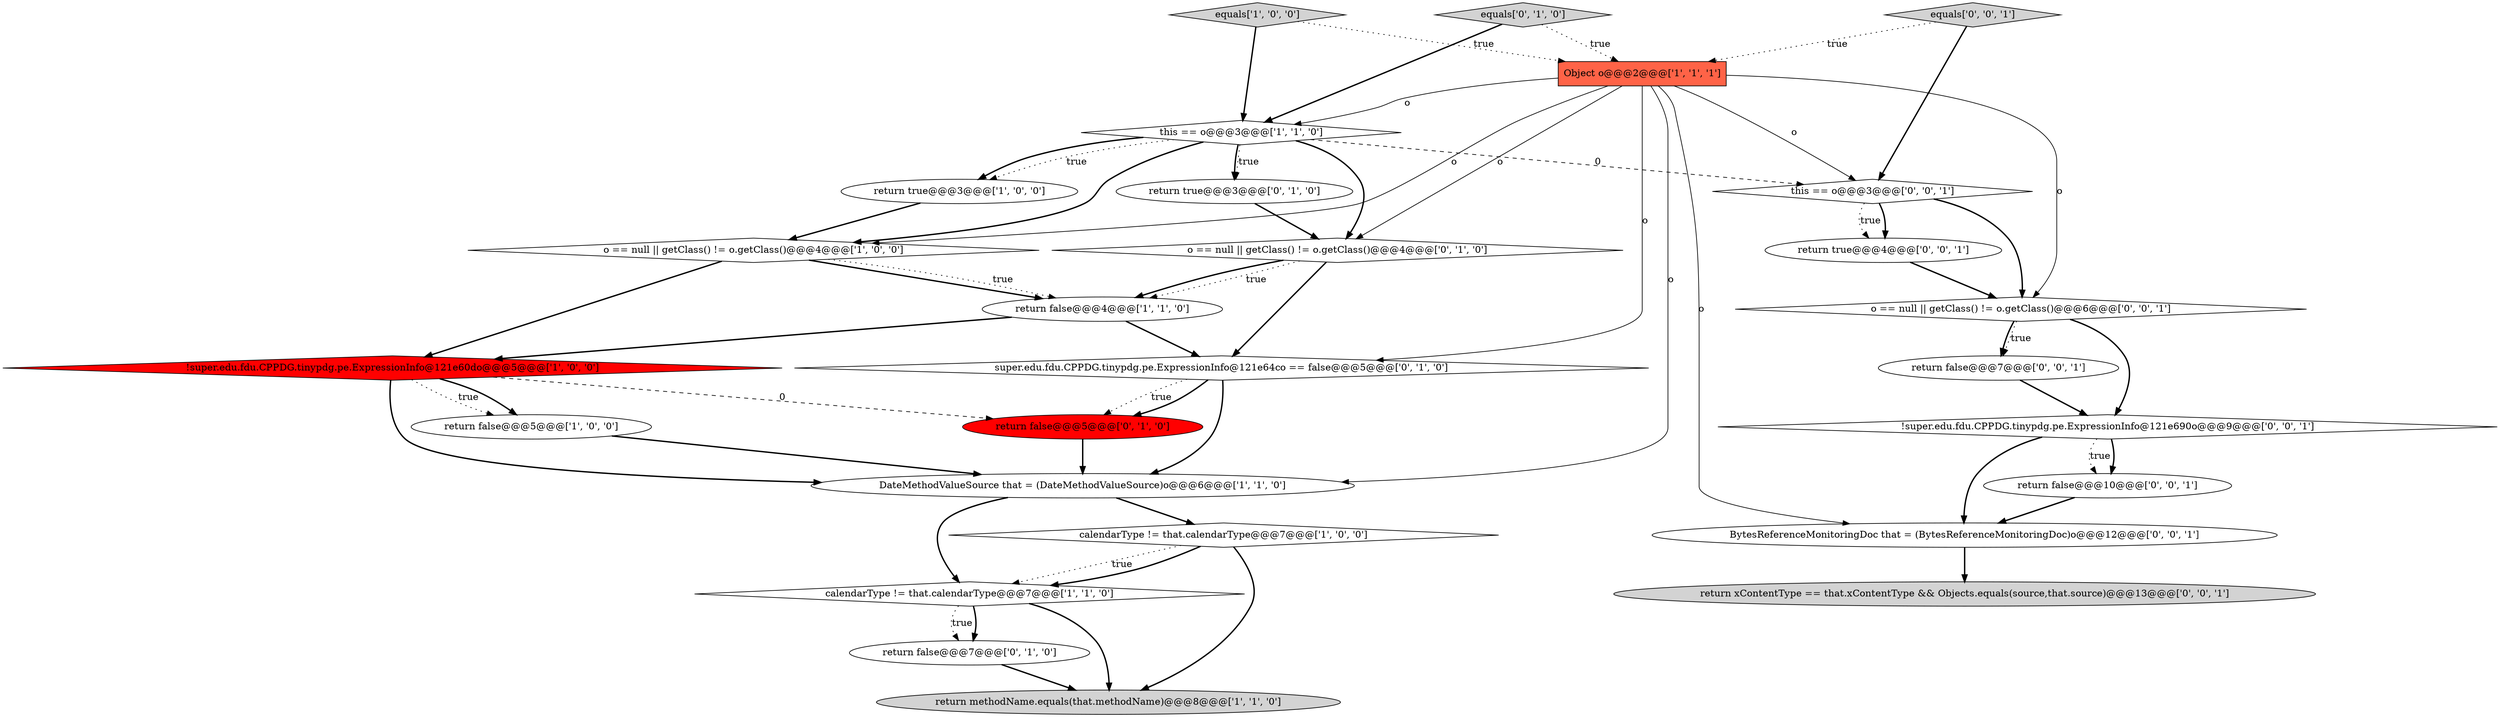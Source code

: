 digraph {
18 [style = filled, label = "return false@@@7@@@['0', '0', '1']", fillcolor = white, shape = ellipse image = "AAA0AAABBB3BBB"];
23 [style = filled, label = "return xContentType == that.xContentType && Objects.equals(source,that.source)@@@13@@@['0', '0', '1']", fillcolor = lightgray, shape = ellipse image = "AAA0AAABBB3BBB"];
24 [style = filled, label = "this == o@@@3@@@['0', '0', '1']", fillcolor = white, shape = diamond image = "AAA0AAABBB3BBB"];
19 [style = filled, label = "BytesReferenceMonitoringDoc that = (BytesReferenceMonitoringDoc)o@@@12@@@['0', '0', '1']", fillcolor = white, shape = ellipse image = "AAA0AAABBB3BBB"];
4 [style = filled, label = "return true@@@3@@@['1', '0', '0']", fillcolor = white, shape = ellipse image = "AAA0AAABBB1BBB"];
7 [style = filled, label = "equals['1', '0', '0']", fillcolor = lightgray, shape = diamond image = "AAA0AAABBB1BBB"];
10 [style = filled, label = "!super.edu.fdu.CPPDG.tinypdg.pe.ExpressionInfo@121e60do@@@5@@@['1', '0', '0']", fillcolor = red, shape = diamond image = "AAA1AAABBB1BBB"];
12 [style = filled, label = "return true@@@3@@@['0', '1', '0']", fillcolor = white, shape = ellipse image = "AAA0AAABBB2BBB"];
25 [style = filled, label = "return false@@@10@@@['0', '0', '1']", fillcolor = white, shape = ellipse image = "AAA0AAABBB3BBB"];
11 [style = filled, label = "this == o@@@3@@@['1', '1', '0']", fillcolor = white, shape = diamond image = "AAA0AAABBB1BBB"];
26 [style = filled, label = "o == null || getClass() != o.getClass()@@@6@@@['0', '0', '1']", fillcolor = white, shape = diamond image = "AAA0AAABBB3BBB"];
17 [style = filled, label = "return false@@@5@@@['0', '1', '0']", fillcolor = red, shape = ellipse image = "AAA1AAABBB2BBB"];
9 [style = filled, label = "return false@@@4@@@['1', '1', '0']", fillcolor = white, shape = ellipse image = "AAA0AAABBB1BBB"];
6 [style = filled, label = "return methodName.equals(that.methodName)@@@8@@@['1', '1', '0']", fillcolor = lightgray, shape = ellipse image = "AAA0AAABBB1BBB"];
1 [style = filled, label = "DateMethodValueSource that = (DateMethodValueSource)o@@@6@@@['1', '1', '0']", fillcolor = white, shape = ellipse image = "AAA0AAABBB1BBB"];
2 [style = filled, label = "return false@@@5@@@['1', '0', '0']", fillcolor = white, shape = ellipse image = "AAA0AAABBB1BBB"];
13 [style = filled, label = "super.edu.fdu.CPPDG.tinypdg.pe.ExpressionInfo@121e64co == false@@@5@@@['0', '1', '0']", fillcolor = white, shape = diamond image = "AAA0AAABBB2BBB"];
8 [style = filled, label = "Object o@@@2@@@['1', '1', '1']", fillcolor = tomato, shape = box image = "AAA0AAABBB1BBB"];
0 [style = filled, label = "o == null || getClass() != o.getClass()@@@4@@@['1', '0', '0']", fillcolor = white, shape = diamond image = "AAA0AAABBB1BBB"];
21 [style = filled, label = "equals['0', '0', '1']", fillcolor = lightgray, shape = diamond image = "AAA0AAABBB3BBB"];
14 [style = filled, label = "o == null || getClass() != o.getClass()@@@4@@@['0', '1', '0']", fillcolor = white, shape = diamond image = "AAA0AAABBB2BBB"];
5 [style = filled, label = "calendarType != that.calendarType@@@7@@@['1', '1', '0']", fillcolor = white, shape = diamond image = "AAA0AAABBB1BBB"];
22 [style = filled, label = "!super.edu.fdu.CPPDG.tinypdg.pe.ExpressionInfo@121e690o@@@9@@@['0', '0', '1']", fillcolor = white, shape = diamond image = "AAA0AAABBB3BBB"];
16 [style = filled, label = "return false@@@7@@@['0', '1', '0']", fillcolor = white, shape = ellipse image = "AAA0AAABBB2BBB"];
3 [style = filled, label = "calendarType != that.calendarType@@@7@@@['1', '0', '0']", fillcolor = white, shape = diamond image = "AAA0AAABBB1BBB"];
20 [style = filled, label = "return true@@@4@@@['0', '0', '1']", fillcolor = white, shape = ellipse image = "AAA0AAABBB3BBB"];
15 [style = filled, label = "equals['0', '1', '0']", fillcolor = lightgray, shape = diamond image = "AAA0AAABBB2BBB"];
1->5 [style = bold, label=""];
13->17 [style = dotted, label="true"];
22->25 [style = bold, label=""];
0->9 [style = bold, label=""];
8->24 [style = solid, label="o"];
8->19 [style = solid, label="o"];
7->11 [style = bold, label=""];
17->1 [style = bold, label=""];
22->19 [style = bold, label=""];
11->14 [style = bold, label=""];
20->26 [style = bold, label=""];
2->1 [style = bold, label=""];
21->8 [style = dotted, label="true"];
16->6 [style = bold, label=""];
22->25 [style = dotted, label="true"];
11->12 [style = dotted, label="true"];
8->14 [style = solid, label="o"];
11->4 [style = bold, label=""];
1->3 [style = bold, label=""];
26->18 [style = bold, label=""];
3->6 [style = bold, label=""];
11->12 [style = bold, label=""];
21->24 [style = bold, label=""];
11->4 [style = dotted, label="true"];
9->10 [style = bold, label=""];
8->0 [style = solid, label="o"];
13->1 [style = bold, label=""];
26->22 [style = bold, label=""];
4->0 [style = bold, label=""];
24->20 [style = bold, label=""];
5->16 [style = bold, label=""];
24->26 [style = bold, label=""];
13->17 [style = bold, label=""];
0->10 [style = bold, label=""];
11->0 [style = bold, label=""];
3->5 [style = dotted, label="true"];
3->5 [style = bold, label=""];
18->22 [style = bold, label=""];
15->8 [style = dotted, label="true"];
5->6 [style = bold, label=""];
8->13 [style = solid, label="o"];
15->11 [style = bold, label=""];
10->2 [style = dotted, label="true"];
19->23 [style = bold, label=""];
24->20 [style = dotted, label="true"];
8->1 [style = solid, label="o"];
11->24 [style = dashed, label="0"];
5->16 [style = dotted, label="true"];
12->14 [style = bold, label=""];
25->19 [style = bold, label=""];
10->17 [style = dashed, label="0"];
9->13 [style = bold, label=""];
26->18 [style = dotted, label="true"];
14->9 [style = bold, label=""];
10->2 [style = bold, label=""];
14->9 [style = dotted, label="true"];
8->26 [style = solid, label="o"];
14->13 [style = bold, label=""];
7->8 [style = dotted, label="true"];
10->1 [style = bold, label=""];
0->9 [style = dotted, label="true"];
8->11 [style = solid, label="o"];
}
